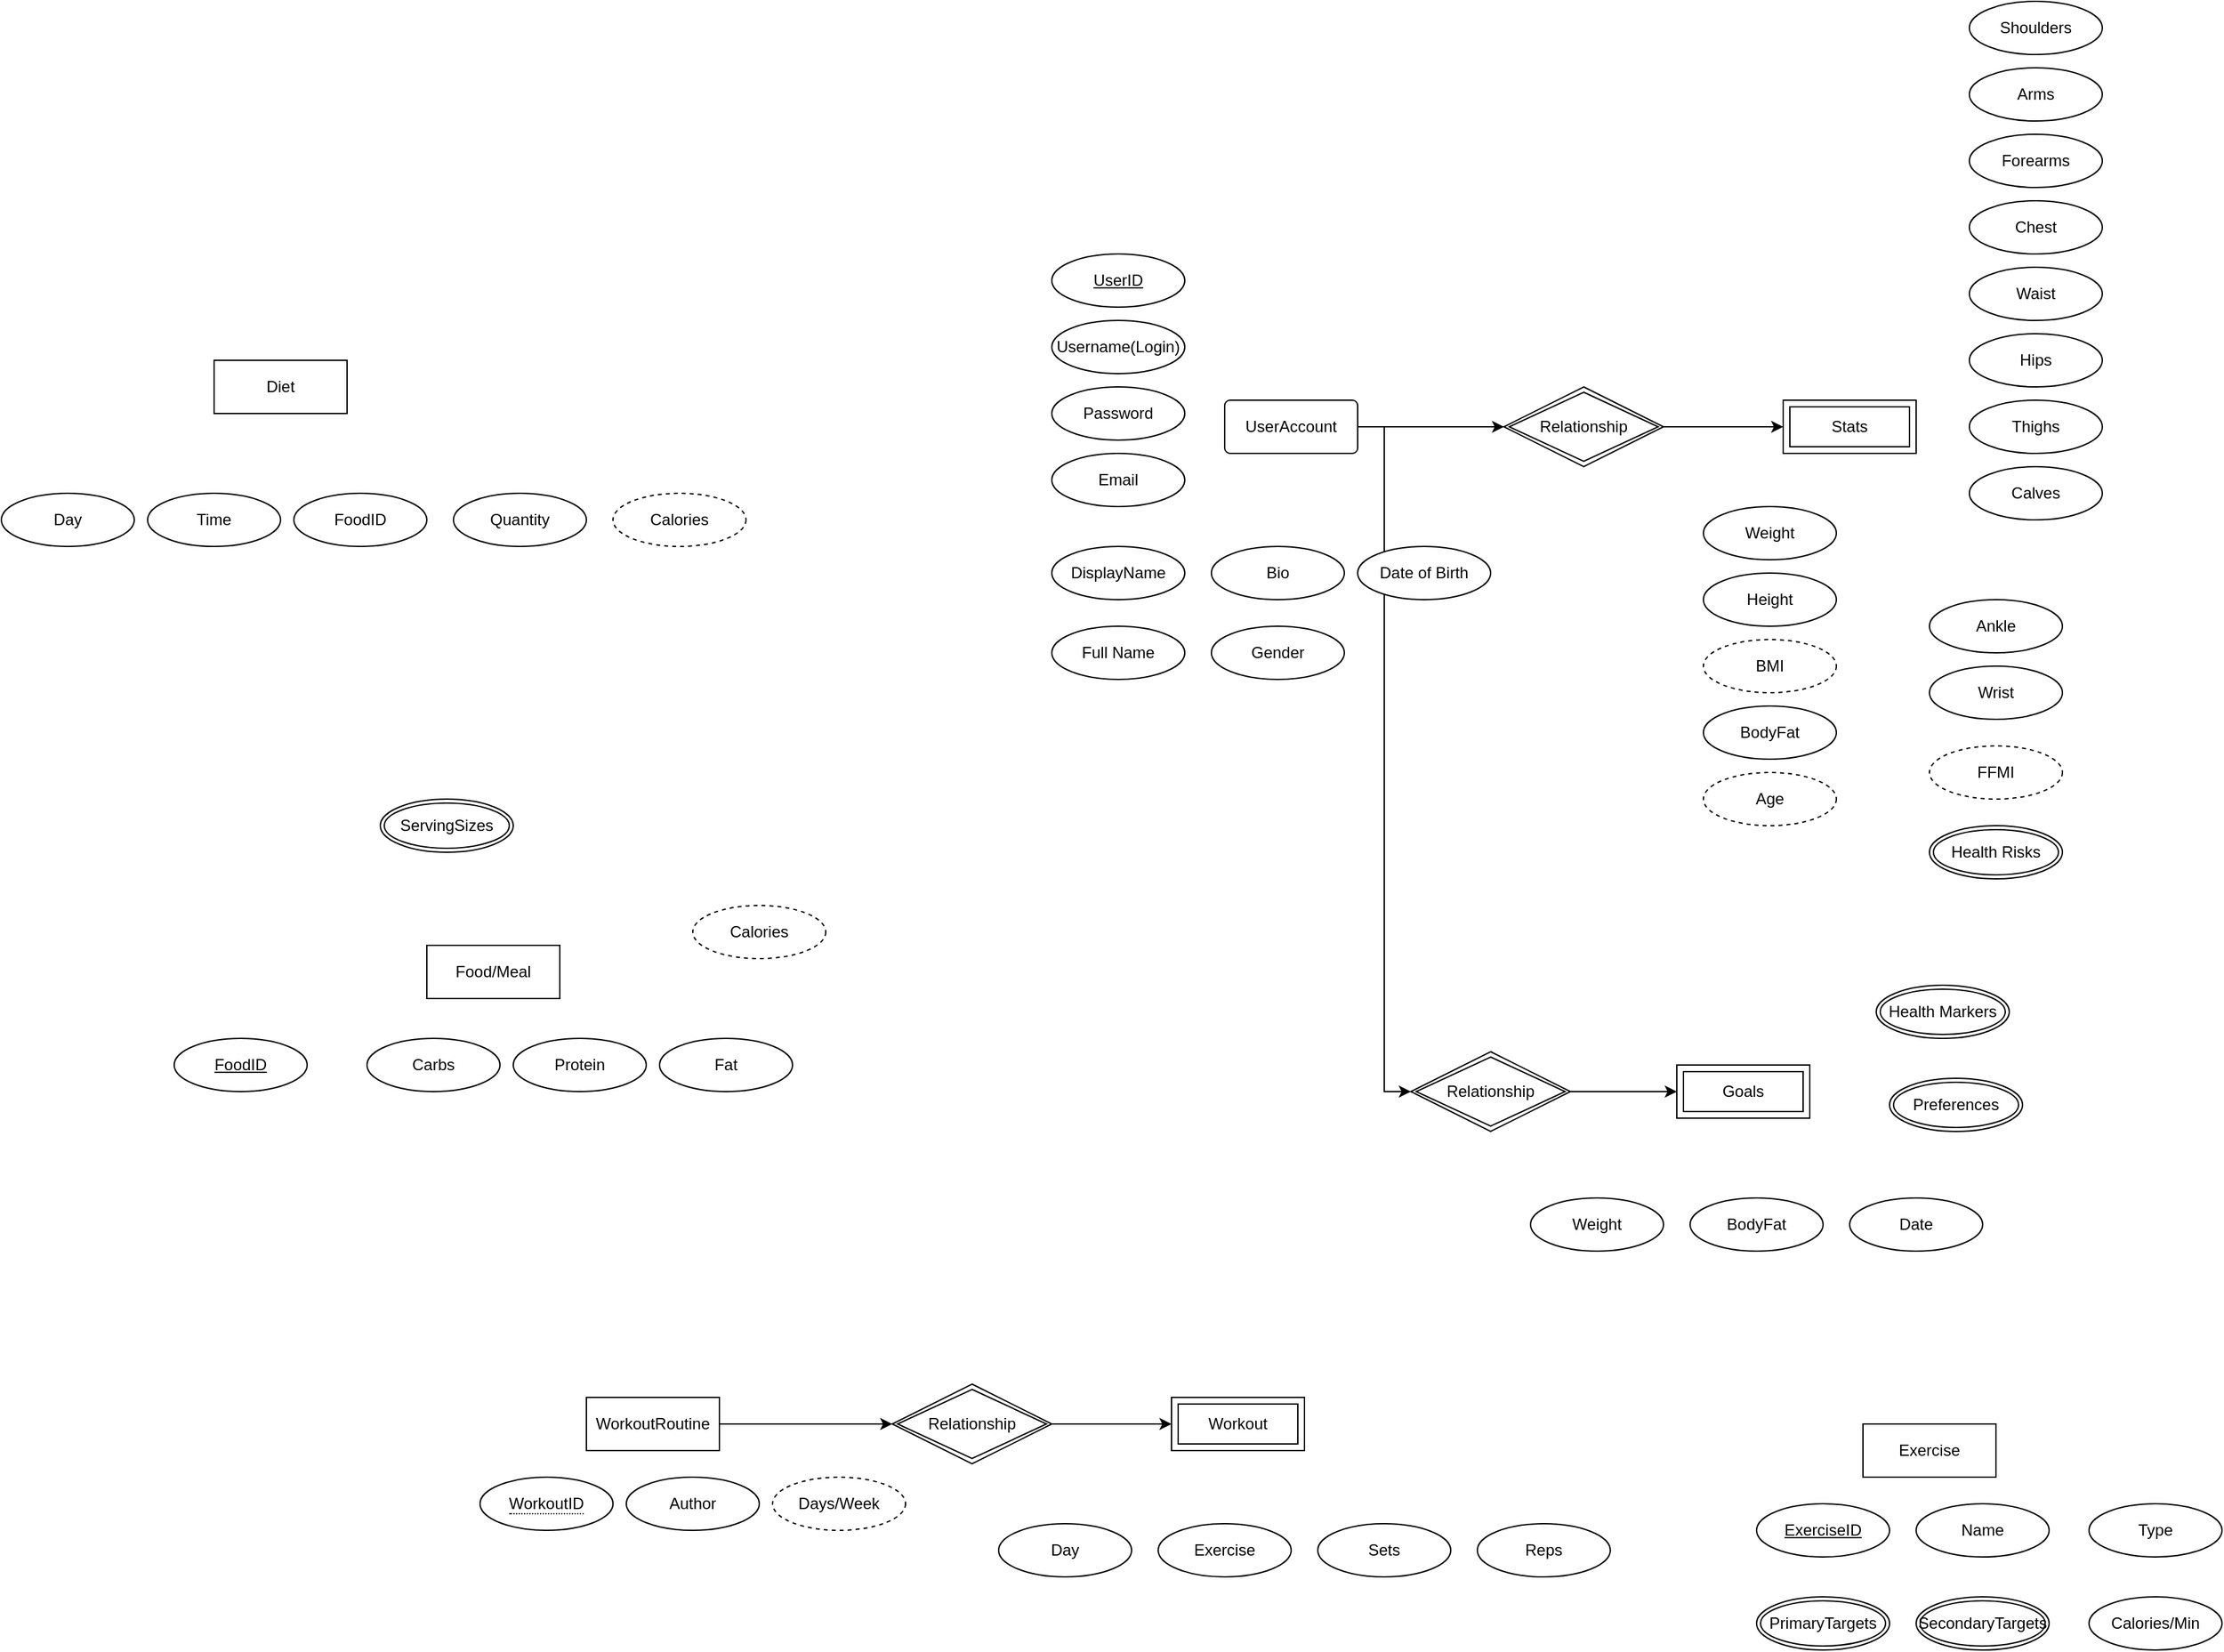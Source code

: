 <mxfile version="13.7.9" type="device"><diagram id="R2lEEEUBdFMjLlhIrx00" name="Page-1"><mxGraphModel dx="4913" dy="3449" grid="1" gridSize="10" guides="1" tooltips="1" connect="1" arrows="1" fold="1" page="1" pageScale="1" pageWidth="850" pageHeight="1100" math="0" shadow="0" extFonts="Permanent Marker^https://fonts.googleapis.com/css?family=Permanent+Marker"><root><mxCell id="0"/><mxCell id="1" parent="0"/><mxCell id="tbdTjTp2ju_ywLGhHxgg-22" style="edgeStyle=orthogonalEdgeStyle;rounded=0;orthogonalLoop=1;jettySize=auto;html=1;exitX=1;exitY=0.5;exitDx=0;exitDy=0;" edge="1" parent="1" source="tbdTjTp2ju_ywLGhHxgg-2" target="tbdTjTp2ju_ywLGhHxgg-14"><mxGeometry relative="1" as="geometry"/></mxCell><mxCell id="tbdTjTp2ju_ywLGhHxgg-38" style="edgeStyle=orthogonalEdgeStyle;rounded=0;orthogonalLoop=1;jettySize=auto;html=1;exitX=1;exitY=0.5;exitDx=0;exitDy=0;entryX=0;entryY=0.5;entryDx=0;entryDy=0;" edge="1" parent="1" source="tbdTjTp2ju_ywLGhHxgg-2" target="tbdTjTp2ju_ywLGhHxgg-37"><mxGeometry relative="1" as="geometry"/></mxCell><mxCell id="tbdTjTp2ju_ywLGhHxgg-2" value="UserAccount" style="rounded=1;arcSize=10;whiteSpace=wrap;html=1;align=center;" vertex="1" parent="1"><mxGeometry x="180" y="150" width="100" height="40" as="geometry"/></mxCell><mxCell id="tbdTjTp2ju_ywLGhHxgg-5" value="Username(Login)" style="ellipse;whiteSpace=wrap;html=1;align=center;" vertex="1" parent="1"><mxGeometry x="50" y="90" width="100" height="40" as="geometry"/></mxCell><mxCell id="tbdTjTp2ju_ywLGhHxgg-6" value="Password" style="ellipse;whiteSpace=wrap;html=1;align=center;" vertex="1" parent="1"><mxGeometry x="50" y="140" width="100" height="40" as="geometry"/></mxCell><mxCell id="tbdTjTp2ju_ywLGhHxgg-7" value="UserID" style="ellipse;whiteSpace=wrap;html=1;align=center;fontStyle=4;" vertex="1" parent="1"><mxGeometry x="50" y="40" width="100" height="40" as="geometry"/></mxCell><mxCell id="tbdTjTp2ju_ywLGhHxgg-8" value="Bio" style="ellipse;whiteSpace=wrap;html=1;align=center;" vertex="1" parent="1"><mxGeometry x="170" y="260" width="100" height="40" as="geometry"/></mxCell><mxCell id="tbdTjTp2ju_ywLGhHxgg-9" value="Date of Birth" style="ellipse;whiteSpace=wrap;html=1;align=center;" vertex="1" parent="1"><mxGeometry x="280" y="260" width="100" height="40" as="geometry"/></mxCell><mxCell id="tbdTjTp2ju_ywLGhHxgg-10" value="DisplayName" style="ellipse;whiteSpace=wrap;html=1;align=center;" vertex="1" parent="1"><mxGeometry x="50" y="260" width="100" height="40" as="geometry"/></mxCell><mxCell id="tbdTjTp2ju_ywLGhHxgg-11" value="Full Name" style="ellipse;whiteSpace=wrap;html=1;align=center;" vertex="1" parent="1"><mxGeometry x="50" y="320" width="100" height="40" as="geometry"/></mxCell><mxCell id="tbdTjTp2ju_ywLGhHxgg-12" value="Gender" style="ellipse;whiteSpace=wrap;html=1;align=center;" vertex="1" parent="1"><mxGeometry x="170" y="320" width="100" height="40" as="geometry"/></mxCell><mxCell id="tbdTjTp2ju_ywLGhHxgg-13" value="Email" style="ellipse;whiteSpace=wrap;html=1;align=center;" vertex="1" parent="1"><mxGeometry x="50" y="190" width="100" height="40" as="geometry"/></mxCell><mxCell id="tbdTjTp2ju_ywLGhHxgg-23" style="edgeStyle=orthogonalEdgeStyle;rounded=0;orthogonalLoop=1;jettySize=auto;html=1;exitX=1;exitY=0.5;exitDx=0;exitDy=0;" edge="1" parent="1" source="tbdTjTp2ju_ywLGhHxgg-14" target="tbdTjTp2ju_ywLGhHxgg-15"><mxGeometry relative="1" as="geometry"/></mxCell><mxCell id="tbdTjTp2ju_ywLGhHxgg-14" value="Relationship" style="shape=rhombus;double=1;perimeter=rhombusPerimeter;whiteSpace=wrap;html=1;align=center;" vertex="1" parent="1"><mxGeometry x="390" y="140" width="120" height="60" as="geometry"/></mxCell><mxCell id="tbdTjTp2ju_ywLGhHxgg-15" value="Stats" style="shape=ext;margin=3;double=1;whiteSpace=wrap;html=1;align=center;" vertex="1" parent="1"><mxGeometry x="600" y="150" width="100" height="40" as="geometry"/></mxCell><mxCell id="tbdTjTp2ju_ywLGhHxgg-16" value="Weight" style="ellipse;whiteSpace=wrap;html=1;align=center;" vertex="1" parent="1"><mxGeometry x="540" y="230" width="100" height="40" as="geometry"/></mxCell><mxCell id="tbdTjTp2ju_ywLGhHxgg-17" value="Height" style="ellipse;whiteSpace=wrap;html=1;align=center;" vertex="1" parent="1"><mxGeometry x="540" y="280" width="100" height="40" as="geometry"/></mxCell><mxCell id="tbdTjTp2ju_ywLGhHxgg-18" value="BodyFat" style="ellipse;whiteSpace=wrap;html=1;align=center;" vertex="1" parent="1"><mxGeometry x="540" y="380" width="100" height="40" as="geometry"/></mxCell><mxCell id="tbdTjTp2ju_ywLGhHxgg-20" value="Age" style="ellipse;whiteSpace=wrap;html=1;align=center;dashed=1;" vertex="1" parent="1"><mxGeometry x="540" y="430" width="100" height="40" as="geometry"/></mxCell><mxCell id="tbdTjTp2ju_ywLGhHxgg-21" value="BMI" style="ellipse;whiteSpace=wrap;html=1;align=center;dashed=1;" vertex="1" parent="1"><mxGeometry x="540" y="330" width="100" height="40" as="geometry"/></mxCell><mxCell id="tbdTjTp2ju_ywLGhHxgg-24" value="Chest" style="ellipse;whiteSpace=wrap;html=1;align=center;" vertex="1" parent="1"><mxGeometry x="740" width="100" height="40" as="geometry"/></mxCell><mxCell id="tbdTjTp2ju_ywLGhHxgg-25" value="Waist" style="ellipse;whiteSpace=wrap;html=1;align=center;" vertex="1" parent="1"><mxGeometry x="740" y="50" width="100" height="40" as="geometry"/></mxCell><mxCell id="tbdTjTp2ju_ywLGhHxgg-26" value="Hips" style="ellipse;whiteSpace=wrap;html=1;align=center;" vertex="1" parent="1"><mxGeometry x="740" y="100" width="100" height="40" as="geometry"/></mxCell><mxCell id="tbdTjTp2ju_ywLGhHxgg-27" value="Thighs" style="ellipse;whiteSpace=wrap;html=1;align=center;" vertex="1" parent="1"><mxGeometry x="740" y="150" width="100" height="40" as="geometry"/></mxCell><mxCell id="tbdTjTp2ju_ywLGhHxgg-28" value="Forearms" style="ellipse;whiteSpace=wrap;html=1;align=center;" vertex="1" parent="1"><mxGeometry x="740" y="-50" width="100" height="40" as="geometry"/></mxCell><mxCell id="tbdTjTp2ju_ywLGhHxgg-29" value="Calves" style="ellipse;whiteSpace=wrap;html=1;align=center;" vertex="1" parent="1"><mxGeometry x="740" y="200" width="100" height="40" as="geometry"/></mxCell><mxCell id="tbdTjTp2ju_ywLGhHxgg-30" value="Shoulders&lt;br&gt;" style="ellipse;whiteSpace=wrap;html=1;align=center;" vertex="1" parent="1"><mxGeometry x="740" y="-150" width="100" height="40" as="geometry"/></mxCell><mxCell id="tbdTjTp2ju_ywLGhHxgg-31" value="Arms" style="ellipse;whiteSpace=wrap;html=1;align=center;" vertex="1" parent="1"><mxGeometry x="740" y="-100" width="100" height="40" as="geometry"/></mxCell><mxCell id="tbdTjTp2ju_ywLGhHxgg-32" value="Wrist" style="ellipse;whiteSpace=wrap;html=1;align=center;" vertex="1" parent="1"><mxGeometry x="710" y="350" width="100" height="40" as="geometry"/></mxCell><mxCell id="tbdTjTp2ju_ywLGhHxgg-33" value="Ankle" style="ellipse;whiteSpace=wrap;html=1;align=center;" vertex="1" parent="1"><mxGeometry x="710" y="300" width="100" height="40" as="geometry"/></mxCell><mxCell id="tbdTjTp2ju_ywLGhHxgg-34" value="FFMI" style="ellipse;whiteSpace=wrap;html=1;align=center;dashed=1;" vertex="1" parent="1"><mxGeometry x="710" y="410" width="100" height="40" as="geometry"/></mxCell><mxCell id="tbdTjTp2ju_ywLGhHxgg-36" value="Health Risks" style="ellipse;shape=doubleEllipse;margin=3;whiteSpace=wrap;html=1;align=center;" vertex="1" parent="1"><mxGeometry x="710" y="470" width="100" height="40" as="geometry"/></mxCell><mxCell id="tbdTjTp2ju_ywLGhHxgg-40" style="edgeStyle=orthogonalEdgeStyle;rounded=0;orthogonalLoop=1;jettySize=auto;html=1;exitX=1;exitY=0.5;exitDx=0;exitDy=0;entryX=0;entryY=0.5;entryDx=0;entryDy=0;" edge="1" parent="1" source="tbdTjTp2ju_ywLGhHxgg-37" target="tbdTjTp2ju_ywLGhHxgg-39"><mxGeometry relative="1" as="geometry"/></mxCell><mxCell id="tbdTjTp2ju_ywLGhHxgg-37" value="Relationship" style="shape=rhombus;double=1;perimeter=rhombusPerimeter;whiteSpace=wrap;html=1;align=center;" vertex="1" parent="1"><mxGeometry x="320" y="640" width="120" height="60" as="geometry"/></mxCell><mxCell id="tbdTjTp2ju_ywLGhHxgg-39" value="Goals" style="shape=ext;margin=3;double=1;whiteSpace=wrap;html=1;align=center;" vertex="1" parent="1"><mxGeometry x="520" y="650" width="100" height="40" as="geometry"/></mxCell><mxCell id="tbdTjTp2ju_ywLGhHxgg-41" value="Weight" style="ellipse;whiteSpace=wrap;html=1;align=center;" vertex="1" parent="1"><mxGeometry x="410" y="750" width="100" height="40" as="geometry"/></mxCell><mxCell id="tbdTjTp2ju_ywLGhHxgg-42" value="BodyFat" style="ellipse;whiteSpace=wrap;html=1;align=center;" vertex="1" parent="1"><mxGeometry x="530" y="750" width="100" height="40" as="geometry"/></mxCell><mxCell id="tbdTjTp2ju_ywLGhHxgg-43" value="Date" style="ellipse;whiteSpace=wrap;html=1;align=center;" vertex="1" parent="1"><mxGeometry x="650" y="750" width="100" height="40" as="geometry"/></mxCell><mxCell id="tbdTjTp2ju_ywLGhHxgg-45" value="Preferences" style="ellipse;shape=doubleEllipse;margin=3;whiteSpace=wrap;html=1;align=center;" vertex="1" parent="1"><mxGeometry x="680" y="660" width="100" height="40" as="geometry"/></mxCell><mxCell id="tbdTjTp2ju_ywLGhHxgg-46" value="Health Markers" style="ellipse;shape=doubleEllipse;margin=3;whiteSpace=wrap;html=1;align=center;" vertex="1" parent="1"><mxGeometry x="670" y="590" width="100" height="40" as="geometry"/></mxCell><mxCell id="tbdTjTp2ju_ywLGhHxgg-54" style="edgeStyle=orthogonalEdgeStyle;rounded=0;orthogonalLoop=1;jettySize=auto;html=1;exitX=1;exitY=0.5;exitDx=0;exitDy=0;entryX=0;entryY=0.5;entryDx=0;entryDy=0;" edge="1" parent="1" source="tbdTjTp2ju_ywLGhHxgg-48" target="tbdTjTp2ju_ywLGhHxgg-53"><mxGeometry relative="1" as="geometry"/></mxCell><mxCell id="tbdTjTp2ju_ywLGhHxgg-48" value="WorkoutRoutine" style="whiteSpace=wrap;html=1;align=center;" vertex="1" parent="1"><mxGeometry x="-300" y="900" width="100" height="40" as="geometry"/></mxCell><mxCell id="tbdTjTp2ju_ywLGhHxgg-50" value="Workout" style="shape=ext;margin=3;double=1;whiteSpace=wrap;html=1;align=center;" vertex="1" parent="1"><mxGeometry x="140" y="900" width="100" height="40" as="geometry"/></mxCell><mxCell id="tbdTjTp2ju_ywLGhHxgg-51" value="Exercise" style="whiteSpace=wrap;html=1;align=center;" vertex="1" parent="1"><mxGeometry x="660" y="920" width="100" height="40" as="geometry"/></mxCell><mxCell id="tbdTjTp2ju_ywLGhHxgg-52" value="&lt;span style=&quot;border-bottom: 1px dotted&quot;&gt;WorkoutID&lt;/span&gt;" style="ellipse;whiteSpace=wrap;html=1;align=center;" vertex="1" parent="1"><mxGeometry x="-380" y="960" width="100" height="40" as="geometry"/></mxCell><mxCell id="tbdTjTp2ju_ywLGhHxgg-55" style="edgeStyle=orthogonalEdgeStyle;rounded=0;orthogonalLoop=1;jettySize=auto;html=1;exitX=1;exitY=0.5;exitDx=0;exitDy=0;entryX=0;entryY=0.5;entryDx=0;entryDy=0;" edge="1" parent="1" source="tbdTjTp2ju_ywLGhHxgg-53" target="tbdTjTp2ju_ywLGhHxgg-50"><mxGeometry relative="1" as="geometry"><mxPoint x="80" y="920" as="targetPoint"/></mxGeometry></mxCell><mxCell id="tbdTjTp2ju_ywLGhHxgg-53" value="Relationship" style="shape=rhombus;double=1;perimeter=rhombusPerimeter;whiteSpace=wrap;html=1;align=center;" vertex="1" parent="1"><mxGeometry x="-70" y="890" width="120" height="60" as="geometry"/></mxCell><mxCell id="tbdTjTp2ju_ywLGhHxgg-57" value="Author" style="ellipse;whiteSpace=wrap;html=1;align=center;" vertex="1" parent="1"><mxGeometry x="-270" y="960" width="100" height="40" as="geometry"/></mxCell><mxCell id="tbdTjTp2ju_ywLGhHxgg-58" value="Days/Week" style="ellipse;whiteSpace=wrap;html=1;align=center;dashed=1;" vertex="1" parent="1"><mxGeometry x="-160" y="960" width="100" height="40" as="geometry"/></mxCell><mxCell id="tbdTjTp2ju_ywLGhHxgg-59" value="ExerciseID" style="ellipse;whiteSpace=wrap;html=1;align=center;fontStyle=4;" vertex="1" parent="1"><mxGeometry x="580" y="980" width="100" height="40" as="geometry"/></mxCell><mxCell id="tbdTjTp2ju_ywLGhHxgg-60" value="Name" style="ellipse;whiteSpace=wrap;html=1;align=center;" vertex="1" parent="1"><mxGeometry x="700" y="980" width="100" height="40" as="geometry"/></mxCell><mxCell id="tbdTjTp2ju_ywLGhHxgg-61" value="PrimaryTargets" style="ellipse;shape=doubleEllipse;margin=3;whiteSpace=wrap;html=1;align=center;" vertex="1" parent="1"><mxGeometry x="580" y="1050" width="100" height="40" as="geometry"/></mxCell><mxCell id="tbdTjTp2ju_ywLGhHxgg-62" value="SecondaryTargets" style="ellipse;shape=doubleEllipse;margin=3;whiteSpace=wrap;html=1;align=center;" vertex="1" parent="1"><mxGeometry x="700" y="1050" width="100" height="40" as="geometry"/></mxCell><mxCell id="tbdTjTp2ju_ywLGhHxgg-64" value="Day" style="ellipse;whiteSpace=wrap;html=1;align=center;" vertex="1" parent="1"><mxGeometry x="10" y="995" width="100" height="40" as="geometry"/></mxCell><mxCell id="tbdTjTp2ju_ywLGhHxgg-66" value="Exercise" style="ellipse;whiteSpace=wrap;html=1;align=center;" vertex="1" parent="1"><mxGeometry x="130" y="995" width="100" height="40" as="geometry"/></mxCell><mxCell id="tbdTjTp2ju_ywLGhHxgg-67" value="Sets" style="ellipse;whiteSpace=wrap;html=1;align=center;" vertex="1" parent="1"><mxGeometry x="250" y="995" width="100" height="40" as="geometry"/></mxCell><mxCell id="tbdTjTp2ju_ywLGhHxgg-68" value="Reps" style="ellipse;whiteSpace=wrap;html=1;align=center;" vertex="1" parent="1"><mxGeometry x="370" y="995" width="100" height="40" as="geometry"/></mxCell><mxCell id="tbdTjTp2ju_ywLGhHxgg-72" value="Food/Meal" style="whiteSpace=wrap;html=1;align=center;" vertex="1" parent="1"><mxGeometry x="-420" y="560" width="100" height="40" as="geometry"/></mxCell><mxCell id="tbdTjTp2ju_ywLGhHxgg-73" value="FoodID" style="ellipse;whiteSpace=wrap;html=1;align=center;fontStyle=4;" vertex="1" parent="1"><mxGeometry x="-610" y="630" width="100" height="40" as="geometry"/></mxCell><mxCell id="tbdTjTp2ju_ywLGhHxgg-74" value="Carbs" style="ellipse;whiteSpace=wrap;html=1;align=center;" vertex="1" parent="1"><mxGeometry x="-465" y="630" width="100" height="40" as="geometry"/></mxCell><mxCell id="tbdTjTp2ju_ywLGhHxgg-75" value="Protein" style="ellipse;whiteSpace=wrap;html=1;align=center;" vertex="1" parent="1"><mxGeometry x="-355" y="630" width="100" height="40" as="geometry"/></mxCell><mxCell id="tbdTjTp2ju_ywLGhHxgg-76" value="Fat" style="ellipse;whiteSpace=wrap;html=1;align=center;" vertex="1" parent="1"><mxGeometry x="-245" y="630" width="100" height="40" as="geometry"/></mxCell><mxCell id="tbdTjTp2ju_ywLGhHxgg-77" value="Calories" style="ellipse;whiteSpace=wrap;html=1;align=center;dashed=1;" vertex="1" parent="1"><mxGeometry x="-220" y="530" width="100" height="40" as="geometry"/></mxCell><mxCell id="tbdTjTp2ju_ywLGhHxgg-78" value="ServingSizes" style="ellipse;shape=doubleEllipse;margin=3;whiteSpace=wrap;html=1;align=center;" vertex="1" parent="1"><mxGeometry x="-455" y="450" width="100" height="40" as="geometry"/></mxCell><mxCell id="tbdTjTp2ju_ywLGhHxgg-79" value="Diet" style="whiteSpace=wrap;html=1;align=center;" vertex="1" parent="1"><mxGeometry x="-580" y="120" width="100" height="40" as="geometry"/></mxCell><mxCell id="tbdTjTp2ju_ywLGhHxgg-81" value="FoodID" style="ellipse;whiteSpace=wrap;html=1;align=center;" vertex="1" parent="1"><mxGeometry x="-520" y="220" width="100" height="40" as="geometry"/></mxCell><mxCell id="tbdTjTp2ju_ywLGhHxgg-82" value="Quantity" style="ellipse;whiteSpace=wrap;html=1;align=center;" vertex="1" parent="1"><mxGeometry x="-400" y="220" width="100" height="40" as="geometry"/></mxCell><mxCell id="tbdTjTp2ju_ywLGhHxgg-85" value="Calories" style="ellipse;whiteSpace=wrap;html=1;align=center;dashed=1;" vertex="1" parent="1"><mxGeometry x="-280" y="220" width="100" height="40" as="geometry"/></mxCell><mxCell id="tbdTjTp2ju_ywLGhHxgg-86" value="Time" style="ellipse;whiteSpace=wrap;html=1;align=center;" vertex="1" parent="1"><mxGeometry x="-630" y="220" width="100" height="40" as="geometry"/></mxCell><mxCell id="tbdTjTp2ju_ywLGhHxgg-87" value="Day" style="ellipse;whiteSpace=wrap;html=1;align=center;" vertex="1" parent="1"><mxGeometry x="-740" y="220" width="100" height="40" as="geometry"/></mxCell><mxCell id="tbdTjTp2ju_ywLGhHxgg-88" value="Type" style="ellipse;whiteSpace=wrap;html=1;align=center;" vertex="1" parent="1"><mxGeometry x="830" y="980" width="100" height="40" as="geometry"/></mxCell><mxCell id="tbdTjTp2ju_ywLGhHxgg-89" value="Calories/Min" style="ellipse;whiteSpace=wrap;html=1;align=center;" vertex="1" parent="1"><mxGeometry x="830" y="1050" width="100" height="40" as="geometry"/></mxCell></root></mxGraphModel></diagram></mxfile>